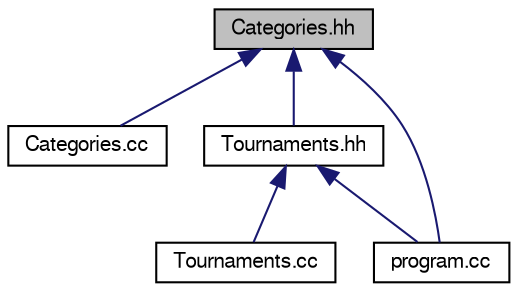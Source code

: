 digraph "Categories.hh"
{
 // LATEX_PDF_SIZE
  edge [fontname="FreeSans",fontsize="10",labelfontname="FreeSans",labelfontsize="10"];
  node [fontname="FreeSans",fontsize="10",shape=record];
  Node1 [label="Categories.hh",height=0.2,width=0.4,color="black", fillcolor="grey75", style="filled", fontcolor="black",tooltip="Especificación de la clase Categories."];
  Node1 -> Node2 [dir="back",color="midnightblue",fontsize="10",style="solid"];
  Node2 [label="Categories.cc",height=0.2,width=0.4,color="black", fillcolor="white", style="filled",URL="$_categories_8cc.html",tooltip=" "];
  Node1 -> Node3 [dir="back",color="midnightblue",fontsize="10",style="solid"];
  Node3 [label="Tournaments.hh",height=0.2,width=0.4,color="black", fillcolor="white", style="filled",URL="$_tournaments_8hh.html",tooltip="Especificación de la clase Tournaments."];
  Node3 -> Node4 [dir="back",color="midnightblue",fontsize="10",style="solid"];
  Node4 [label="Tournaments.cc",height=0.2,width=0.4,color="black", fillcolor="white", style="filled",URL="$_tournaments_8cc.html",tooltip=" "];
  Node3 -> Node5 [dir="back",color="midnightblue",fontsize="10",style="solid"];
  Node5 [label="program.cc",height=0.2,width=0.4,color="black", fillcolor="white", style="filled",URL="$program_8cc.html",tooltip=" "];
  Node1 -> Node5 [dir="back",color="midnightblue",fontsize="10",style="solid"];
}
